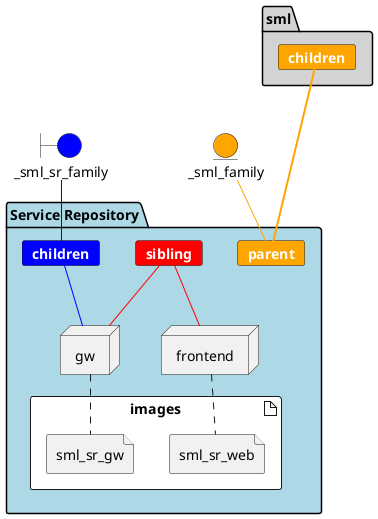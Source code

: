 @startuml


boundary _sml_sr_family #blue


entity _sml_family #orange


package  "Service Repository"  #lightblue {
    card children #blue [
        <b><color:white>children</color></b>
    ]
    
    _sml_sr_family -[#blue]- children
    
    
    card sibling #red [
        <b><color:white>sibling</color></b>
    ]
    
    
    card parent #orange [
        <b><color:white>parent</color></b>
    ]
    
    
    _sml_family -[#orange]- parent
    
    artifact images #ffffff {
        
        file sml_sr_web
        
        file sml_sr_gw
        
    }

    node frontend
    frontend .. sml_sr_web
    
        sibling -[#red]- frontend
    

    node gw
    gw .. sml_sr_gw
    
        children -[#blue]- gw
    
        sibling -[#red]- gw
    




    
}




package sml #lightgray {
    card smlchildren #orange [
        <b><color:white>children</color></b>
    ]
    smlchildren ==[#orange]= parent
}


@enduml
